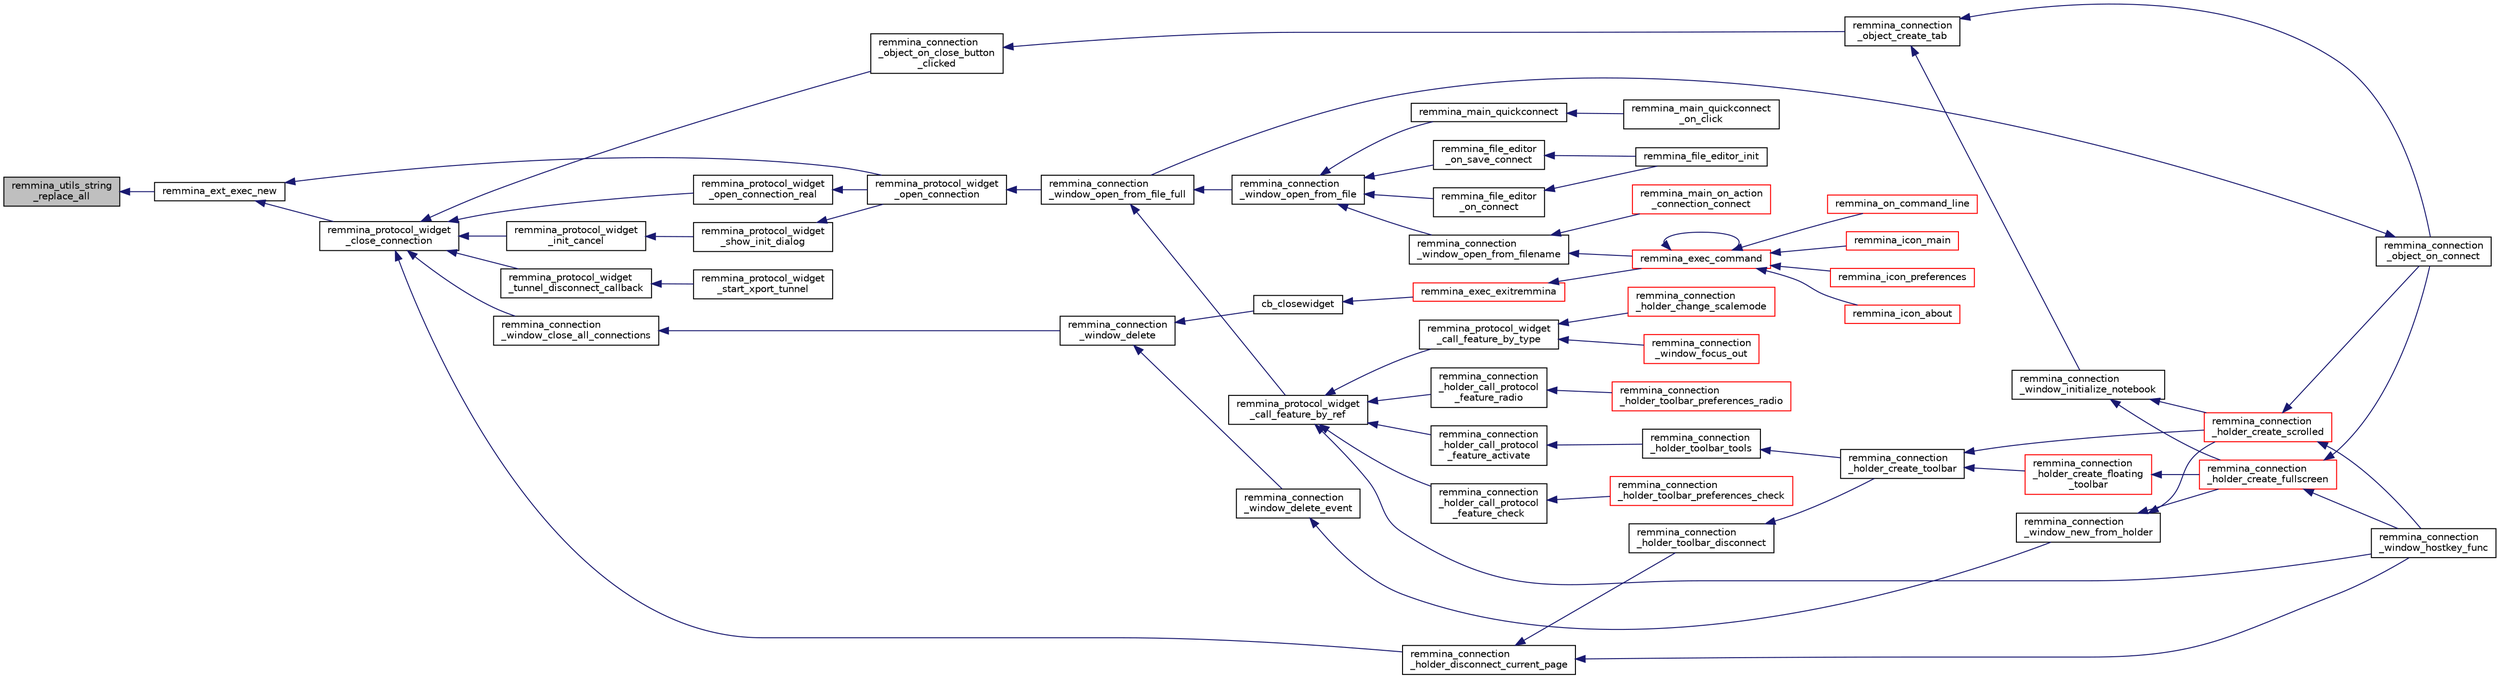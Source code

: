 digraph "remmina_utils_string_replace_all"
{
  edge [fontname="Helvetica",fontsize="10",labelfontname="Helvetica",labelfontsize="10"];
  node [fontname="Helvetica",fontsize="10",shape=record];
  rankdir="LR";
  Node304 [label="remmina_utils_string\l_replace_all",height=0.2,width=0.4,color="black", fillcolor="grey75", style="filled", fontcolor="black"];
  Node304 -> Node305 [dir="back",color="midnightblue",fontsize="10",style="solid",fontname="Helvetica"];
  Node305 [label="remmina_ext_exec_new",height=0.2,width=0.4,color="black", fillcolor="white", style="filled",URL="$remmina__ext__exec_8h.html#a7c81795162a70d06294fdf935ea210d7"];
  Node305 -> Node306 [dir="back",color="midnightblue",fontsize="10",style="solid",fontname="Helvetica"];
  Node306 [label="remmina_protocol_widget\l_open_connection",height=0.2,width=0.4,color="black", fillcolor="white", style="filled",URL="$remmina__protocol__widget_8h.html#aeffcbd7db351d4cacd7c8ba801ea2c37"];
  Node306 -> Node307 [dir="back",color="midnightblue",fontsize="10",style="solid",fontname="Helvetica"];
  Node307 [label="remmina_connection\l_window_open_from_file_full",height=0.2,width=0.4,color="black", fillcolor="white", style="filled",URL="$remmina__connection__window_8h.html#adbf2b670ca3bae96a99cb0b36021a961"];
  Node307 -> Node308 [dir="back",color="midnightblue",fontsize="10",style="solid",fontname="Helvetica"];
  Node308 [label="remmina_connection\l_window_open_from_file",height=0.2,width=0.4,color="black", fillcolor="white", style="filled",URL="$remmina__connection__window_8h.html#a1c7f722a89609523cc4de079cc82f23c"];
  Node308 -> Node309 [dir="back",color="midnightblue",fontsize="10",style="solid",fontname="Helvetica"];
  Node309 [label="remmina_connection\l_window_open_from_filename",height=0.2,width=0.4,color="black", fillcolor="white", style="filled",URL="$remmina__connection__window_8h.html#ab0ed27ef360efc7d92906cbabf9da5db"];
  Node309 -> Node310 [dir="back",color="midnightblue",fontsize="10",style="solid",fontname="Helvetica"];
  Node310 [label="remmina_exec_command",height=0.2,width=0.4,color="red", fillcolor="white", style="filled",URL="$remmina__exec_8h.html#a424cabdcff647797061e7482049d62a7"];
  Node310 -> Node311 [dir="back",color="midnightblue",fontsize="10",style="solid",fontname="Helvetica"];
  Node311 [label="remmina_on_command_line",height=0.2,width=0.4,color="red", fillcolor="white", style="filled",URL="$remmina_8c.html#aeb286fc5bd52ab5382ab8cb495dc2914"];
  Node310 -> Node310 [dir="back",color="midnightblue",fontsize="10",style="solid",fontname="Helvetica"];
  Node310 -> Node313 [dir="back",color="midnightblue",fontsize="10",style="solid",fontname="Helvetica"];
  Node313 [label="remmina_icon_main",height=0.2,width=0.4,color="red", fillcolor="white", style="filled",URL="$remmina__icon_8c.html#a920476110ab6410c8fc8cf734109e497"];
  Node310 -> Node324 [dir="back",color="midnightblue",fontsize="10",style="solid",fontname="Helvetica"];
  Node324 [label="remmina_icon_preferences",height=0.2,width=0.4,color="red", fillcolor="white", style="filled",URL="$remmina__icon_8c.html#ad3b0e3d12e4854eae05b1afea19da404"];
  Node310 -> Node325 [dir="back",color="midnightblue",fontsize="10",style="solid",fontname="Helvetica"];
  Node325 [label="remmina_icon_about",height=0.2,width=0.4,color="red", fillcolor="white", style="filled",URL="$remmina__icon_8c.html#a5cdf1958ef01e49889bcee2e90e2cf71"];
  Node309 -> Node331 [dir="back",color="midnightblue",fontsize="10",style="solid",fontname="Helvetica"];
  Node331 [label="remmina_main_on_action\l_connection_connect",height=0.2,width=0.4,color="red", fillcolor="white", style="filled",URL="$remmina__main_8c.html#ae023d1cb099a4f7bee79f13760566cbf"];
  Node308 -> Node333 [dir="back",color="midnightblue",fontsize="10",style="solid",fontname="Helvetica"];
  Node333 [label="remmina_file_editor\l_on_connect",height=0.2,width=0.4,color="black", fillcolor="white", style="filled",URL="$remmina__file__editor_8c.html#a73b8581fd1fd77532b748d91a2951f25"];
  Node333 -> Node317 [dir="back",color="midnightblue",fontsize="10",style="solid",fontname="Helvetica"];
  Node317 [label="remmina_file_editor_init",height=0.2,width=0.4,color="black", fillcolor="white", style="filled",URL="$remmina__file__editor_8c.html#a9afd8d41c66f547320930eb331f3124d"];
  Node308 -> Node318 [dir="back",color="midnightblue",fontsize="10",style="solid",fontname="Helvetica"];
  Node318 [label="remmina_file_editor\l_on_save_connect",height=0.2,width=0.4,color="black", fillcolor="white", style="filled",URL="$remmina__file__editor_8c.html#a57224f3f69f04f398de563b71be6b18e"];
  Node318 -> Node317 [dir="back",color="midnightblue",fontsize="10",style="solid",fontname="Helvetica"];
  Node308 -> Node334 [dir="back",color="midnightblue",fontsize="10",style="solid",fontname="Helvetica"];
  Node334 [label="remmina_main_quickconnect",height=0.2,width=0.4,color="black", fillcolor="white", style="filled",URL="$remmina__main_8c.html#a802458852abacebfb16f1f4295806a01"];
  Node334 -> Node335 [dir="back",color="midnightblue",fontsize="10",style="solid",fontname="Helvetica"];
  Node335 [label="remmina_main_quickconnect\l_on_click",height=0.2,width=0.4,color="black", fillcolor="white", style="filled",URL="$remmina__main_8c.html#a210e9e04c7c97cc86412044de31f659d"];
  Node307 -> Node336 [dir="back",color="midnightblue",fontsize="10",style="solid",fontname="Helvetica"];
  Node336 [label="remmina_protocol_widget\l_call_feature_by_ref",height=0.2,width=0.4,color="black", fillcolor="white", style="filled",URL="$remmina__protocol__widget_8h.html#a605b69a9aa4393024369cc5070488692"];
  Node336 -> Node337 [dir="back",color="midnightblue",fontsize="10",style="solid",fontname="Helvetica"];
  Node337 [label="remmina_connection\l_holder_call_protocol\l_feature_radio",height=0.2,width=0.4,color="black", fillcolor="white", style="filled",URL="$remmina__connection__window_8c.html#a86280cb973101817f7410af393bc2f98"];
  Node337 -> Node338 [dir="back",color="midnightblue",fontsize="10",style="solid",fontname="Helvetica"];
  Node338 [label="remmina_connection\l_holder_toolbar_preferences_radio",height=0.2,width=0.4,color="red", fillcolor="white", style="filled",URL="$remmina__connection__window_8c.html#a1ddab4aacc284c606ab237eae9c0b5a9"];
  Node336 -> Node354 [dir="back",color="midnightblue",fontsize="10",style="solid",fontname="Helvetica"];
  Node354 [label="remmina_connection\l_holder_call_protocol\l_feature_check",height=0.2,width=0.4,color="black", fillcolor="white", style="filled",URL="$remmina__connection__window_8c.html#a8d924ded7fe147df8b5f113e2fb1d6e7"];
  Node354 -> Node355 [dir="back",color="midnightblue",fontsize="10",style="solid",fontname="Helvetica"];
  Node355 [label="remmina_connection\l_holder_toolbar_preferences_check",height=0.2,width=0.4,color="red", fillcolor="white", style="filled",URL="$remmina__connection__window_8c.html#ada0dce340f5f1484c496a2357e8a2c69"];
  Node336 -> Node356 [dir="back",color="midnightblue",fontsize="10",style="solid",fontname="Helvetica"];
  Node356 [label="remmina_connection\l_holder_call_protocol\l_feature_activate",height=0.2,width=0.4,color="black", fillcolor="white", style="filled",URL="$remmina__connection__window_8c.html#a4507b43c6fd10bc68d9512c6b253a552"];
  Node356 -> Node357 [dir="back",color="midnightblue",fontsize="10",style="solid",fontname="Helvetica"];
  Node357 [label="remmina_connection\l_holder_toolbar_tools",height=0.2,width=0.4,color="black", fillcolor="white", style="filled",URL="$remmina__connection__window_8c.html#a51cc0b2274049920f67c71047bd76213"];
  Node357 -> Node340 [dir="back",color="midnightblue",fontsize="10",style="solid",fontname="Helvetica"];
  Node340 [label="remmina_connection\l_holder_create_toolbar",height=0.2,width=0.4,color="black", fillcolor="white", style="filled",URL="$remmina__connection__window_8c.html#af8138da72278e9e9000276e08a6fd984"];
  Node340 -> Node341 [dir="back",color="midnightblue",fontsize="10",style="solid",fontname="Helvetica"];
  Node341 [label="remmina_connection\l_holder_create_floating\l_toolbar",height=0.2,width=0.4,color="red", fillcolor="white", style="filled",URL="$remmina__connection__window_8c.html#a967dca6c1876afc3e6bcb763f9709d43"];
  Node341 -> Node344 [dir="back",color="midnightblue",fontsize="10",style="solid",fontname="Helvetica"];
  Node344 [label="remmina_connection\l_holder_create_fullscreen",height=0.2,width=0.4,color="red", fillcolor="white", style="filled",URL="$remmina__connection__window_8c.html#ae67ca4d276339723c1ff87fc224eaccf"];
  Node344 -> Node349 [dir="back",color="midnightblue",fontsize="10",style="solid",fontname="Helvetica"];
  Node349 [label="remmina_connection\l_window_hostkey_func",height=0.2,width=0.4,color="black", fillcolor="white", style="filled",URL="$remmina__connection__window_8c.html#abef663d930076deb3105f86dabe2a9c3"];
  Node344 -> Node350 [dir="back",color="midnightblue",fontsize="10",style="solid",fontname="Helvetica"];
  Node350 [label="remmina_connection\l_object_on_connect",height=0.2,width=0.4,color="black", fillcolor="white", style="filled",URL="$remmina__connection__window_8c.html#a0ad685a873ecef95ec13caba17e0c22e"];
  Node350 -> Node307 [dir="back",color="midnightblue",fontsize="10",style="solid",fontname="Helvetica"];
  Node340 -> Node351 [dir="back",color="midnightblue",fontsize="10",style="solid",fontname="Helvetica"];
  Node351 [label="remmina_connection\l_holder_create_scrolled",height=0.2,width=0.4,color="red", fillcolor="white", style="filled",URL="$remmina__connection__window_8c.html#a57b3656c37df65d276ddd50a16906dc7"];
  Node351 -> Node349 [dir="back",color="midnightblue",fontsize="10",style="solid",fontname="Helvetica"];
  Node351 -> Node350 [dir="back",color="midnightblue",fontsize="10",style="solid",fontname="Helvetica"];
  Node336 -> Node349 [dir="back",color="midnightblue",fontsize="10",style="solid",fontname="Helvetica"];
  Node336 -> Node358 [dir="back",color="midnightblue",fontsize="10",style="solid",fontname="Helvetica"];
  Node358 [label="remmina_protocol_widget\l_call_feature_by_type",height=0.2,width=0.4,color="black", fillcolor="white", style="filled",URL="$remmina__protocol__widget_8h.html#a6a630e96e5b914d60d678ae8eaad4cd9"];
  Node358 -> Node359 [dir="back",color="midnightblue",fontsize="10",style="solid",fontname="Helvetica"];
  Node359 [label="remmina_connection\l_holder_change_scalemode",height=0.2,width=0.4,color="red", fillcolor="white", style="filled",URL="$remmina__connection__window_8c.html#a5565ebedf82eb9f2d54b7f447b4c930e"];
  Node358 -> Node362 [dir="back",color="midnightblue",fontsize="10",style="solid",fontname="Helvetica"];
  Node362 [label="remmina_connection\l_window_focus_out",height=0.2,width=0.4,color="red", fillcolor="white", style="filled",URL="$remmina__connection__window_8c.html#a8c242e0a7ee57ed79099c330d696b43f"];
  Node305 -> Node366 [dir="back",color="midnightblue",fontsize="10",style="solid",fontname="Helvetica"];
  Node366 [label="remmina_protocol_widget\l_close_connection",height=0.2,width=0.4,color="black", fillcolor="white", style="filled",URL="$remmina__protocol__widget_8h.html#a326a430fe4d298e3564d9fd5b7945a82"];
  Node366 -> Node367 [dir="back",color="midnightblue",fontsize="10",style="solid",fontname="Helvetica"];
  Node367 [label="remmina_connection\l_holder_disconnect_current_page",height=0.2,width=0.4,color="black", fillcolor="white", style="filled",URL="$remmina__connection__window_8c.html#a1e4264610577737355a72e95d37787f7"];
  Node367 -> Node368 [dir="back",color="midnightblue",fontsize="10",style="solid",fontname="Helvetica"];
  Node368 [label="remmina_connection\l_holder_toolbar_disconnect",height=0.2,width=0.4,color="black", fillcolor="white", style="filled",URL="$remmina__connection__window_8c.html#af1106bba32f40c7f42221a0483987503"];
  Node368 -> Node340 [dir="back",color="midnightblue",fontsize="10",style="solid",fontname="Helvetica"];
  Node367 -> Node349 [dir="back",color="midnightblue",fontsize="10",style="solid",fontname="Helvetica"];
  Node366 -> Node369 [dir="back",color="midnightblue",fontsize="10",style="solid",fontname="Helvetica"];
  Node369 [label="remmina_connection\l_window_close_all_connections",height=0.2,width=0.4,color="black", fillcolor="white", style="filled",URL="$remmina__connection__window_8c.html#aa684847595283db326fd636735eed231"];
  Node369 -> Node370 [dir="back",color="midnightblue",fontsize="10",style="solid",fontname="Helvetica"];
  Node370 [label="remmina_connection\l_window_delete",height=0.2,width=0.4,color="black", fillcolor="white", style="filled",URL="$remmina__connection__window_8h.html#a47242e757b22622e8653643de24fdad9"];
  Node370 -> Node371 [dir="back",color="midnightblue",fontsize="10",style="solid",fontname="Helvetica"];
  Node371 [label="remmina_connection\l_window_delete_event",height=0.2,width=0.4,color="black", fillcolor="white", style="filled",URL="$remmina__connection__window_8c.html#aa84f957aaf2152717af3959b80ecfa8a"];
  Node371 -> Node364 [dir="back",color="midnightblue",fontsize="10",style="solid",fontname="Helvetica"];
  Node364 [label="remmina_connection\l_window_new_from_holder",height=0.2,width=0.4,color="black", fillcolor="white", style="filled",URL="$remmina__connection__window_8c.html#a0ff4775a640861c11f2bc9f4e4680ed5"];
  Node364 -> Node351 [dir="back",color="midnightblue",fontsize="10",style="solid",fontname="Helvetica"];
  Node364 -> Node344 [dir="back",color="midnightblue",fontsize="10",style="solid",fontname="Helvetica"];
  Node370 -> Node372 [dir="back",color="midnightblue",fontsize="10",style="solid",fontname="Helvetica"];
  Node372 [label="cb_closewidget",height=0.2,width=0.4,color="black", fillcolor="white", style="filled",URL="$remmina__exec_8c.html#a0ffd51ed283da4640c920e75e89e694a"];
  Node372 -> Node373 [dir="back",color="midnightblue",fontsize="10",style="solid",fontname="Helvetica"];
  Node373 [label="remmina_exec_exitremmina",height=0.2,width=0.4,color="red", fillcolor="white", style="filled",URL="$remmina__exec_8h.html#adbaf105af1039e44ba503a8d7174535f"];
  Node373 -> Node310 [dir="back",color="midnightblue",fontsize="10",style="solid",fontname="Helvetica"];
  Node366 -> Node380 [dir="back",color="midnightblue",fontsize="10",style="solid",fontname="Helvetica"];
  Node380 [label="remmina_connection\l_object_on_close_button\l_clicked",height=0.2,width=0.4,color="black", fillcolor="white", style="filled",URL="$remmina__connection__window_8c.html#a4108c65715a02c0a7b570a2393027c2b"];
  Node380 -> Node381 [dir="back",color="midnightblue",fontsize="10",style="solid",fontname="Helvetica"];
  Node381 [label="remmina_connection\l_object_create_tab",height=0.2,width=0.4,color="black", fillcolor="white", style="filled",URL="$remmina__connection__window_8c.html#a888c4dd031e9366a3284cb34351865aa"];
  Node381 -> Node382 [dir="back",color="midnightblue",fontsize="10",style="solid",fontname="Helvetica"];
  Node382 [label="remmina_connection\l_window_initialize_notebook",height=0.2,width=0.4,color="black", fillcolor="white", style="filled",URL="$remmina__connection__window_8c.html#aa28770c2f7c156eb4574227310481041"];
  Node382 -> Node351 [dir="back",color="midnightblue",fontsize="10",style="solid",fontname="Helvetica"];
  Node382 -> Node344 [dir="back",color="midnightblue",fontsize="10",style="solid",fontname="Helvetica"];
  Node381 -> Node350 [dir="back",color="midnightblue",fontsize="10",style="solid",fontname="Helvetica"];
  Node366 -> Node383 [dir="back",color="midnightblue",fontsize="10",style="solid",fontname="Helvetica"];
  Node383 [label="remmina_protocol_widget\l_init_cancel",height=0.2,width=0.4,color="black", fillcolor="white", style="filled",URL="$remmina__protocol__widget_8c.html#abe4a5c4544090e6a185341d61aa66861"];
  Node383 -> Node384 [dir="back",color="midnightblue",fontsize="10",style="solid",fontname="Helvetica"];
  Node384 [label="remmina_protocol_widget\l_show_init_dialog",height=0.2,width=0.4,color="black", fillcolor="white", style="filled",URL="$remmina__protocol__widget_8c.html#a4bc73ebac622cdf46860f4ad351244d7"];
  Node384 -> Node306 [dir="back",color="midnightblue",fontsize="10",style="solid",fontname="Helvetica"];
  Node366 -> Node385 [dir="back",color="midnightblue",fontsize="10",style="solid",fontname="Helvetica"];
  Node385 [label="remmina_protocol_widget\l_open_connection_real",height=0.2,width=0.4,color="black", fillcolor="white", style="filled",URL="$remmina__protocol__widget_8c.html#a76ad91e7f8648699f71c466e203aa6dd"];
  Node385 -> Node306 [dir="back",color="midnightblue",fontsize="10",style="solid",fontname="Helvetica"];
  Node366 -> Node386 [dir="back",color="midnightblue",fontsize="10",style="solid",fontname="Helvetica"];
  Node386 [label="remmina_protocol_widget\l_tunnel_disconnect_callback",height=0.2,width=0.4,color="black", fillcolor="white", style="filled",URL="$remmina__protocol__widget_8c.html#ae9da346dfe25c1336c9a37f3e5faddb8"];
  Node386 -> Node387 [dir="back",color="midnightblue",fontsize="10",style="solid",fontname="Helvetica"];
  Node387 [label="remmina_protocol_widget\l_start_xport_tunnel",height=0.2,width=0.4,color="black", fillcolor="white", style="filled",URL="$remmina__protocol__widget_8h.html#a172fa9cf2ce196c9846a3e47ea9036b4"];
}
